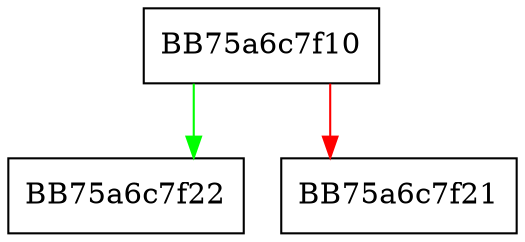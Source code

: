 digraph _Do_call {
  node [shape="box"];
  graph [splines=ortho];
  BB75a6c7f10 -> BB75a6c7f22 [color="green"];
  BB75a6c7f10 -> BB75a6c7f21 [color="red"];
}